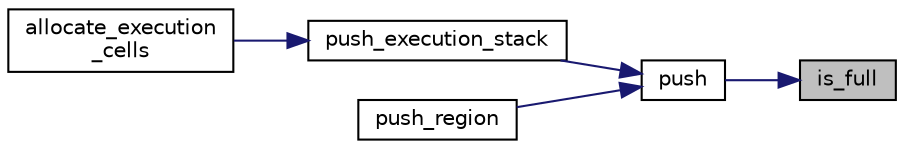 digraph "is_full"
{
 // LATEX_PDF_SIZE
  edge [fontname="Helvetica",fontsize="10",labelfontname="Helvetica",labelfontsize="10"];
  node [fontname="Helvetica",fontsize="10",shape=record];
  rankdir="RL";
  Node1 [label="is_full",height=0.2,width=0.4,color="black", fillcolor="grey75", style="filled", fontcolor="black",tooltip="Checks if the stack is full."];
  Node1 -> Node2 [dir="back",color="midnightblue",fontsize="10",style="solid",fontname="Helvetica"];
  Node2 [label="push",height=0.2,width=0.4,color="black", fillcolor="white", style="filled",URL="$d3/dbb/stack_8c.html#ab8e2bdf44038600ab2a71d4d09d8f11f",tooltip="Pushes a value onto the stack."];
  Node2 -> Node3 [dir="back",color="midnightblue",fontsize="10",style="solid",fontname="Helvetica"];
  Node3 [label="push_execution_stack",height=0.2,width=0.4,color="black", fillcolor="white", style="filled",URL="$d5/dae/stack__management_8c.html#a6d7d1c626f2e6f24dc21bd199d2ec5c5",tooltip=" "];
  Node3 -> Node4 [dir="back",color="midnightblue",fontsize="10",style="solid",fontname="Helvetica"];
  Node4 [label="allocate_execution\l_cells",height=0.2,width=0.4,color="black", fillcolor="white", style="filled",URL="$d5/dae/stack__management_8c.html#a14974f99f8aca6ad08934c1624fa399c",tooltip=" "];
  Node2 -> Node5 [dir="back",color="midnightblue",fontsize="10",style="solid",fontname="Helvetica"];
  Node5 [label="push_region",height=0.2,width=0.4,color="black", fillcolor="white", style="filled",URL="$d3/d91/region__stack_8c.html#aab3fe6cdc777770c60f6052868b713c6",tooltip="Pushes a region onto the stack."];
}
